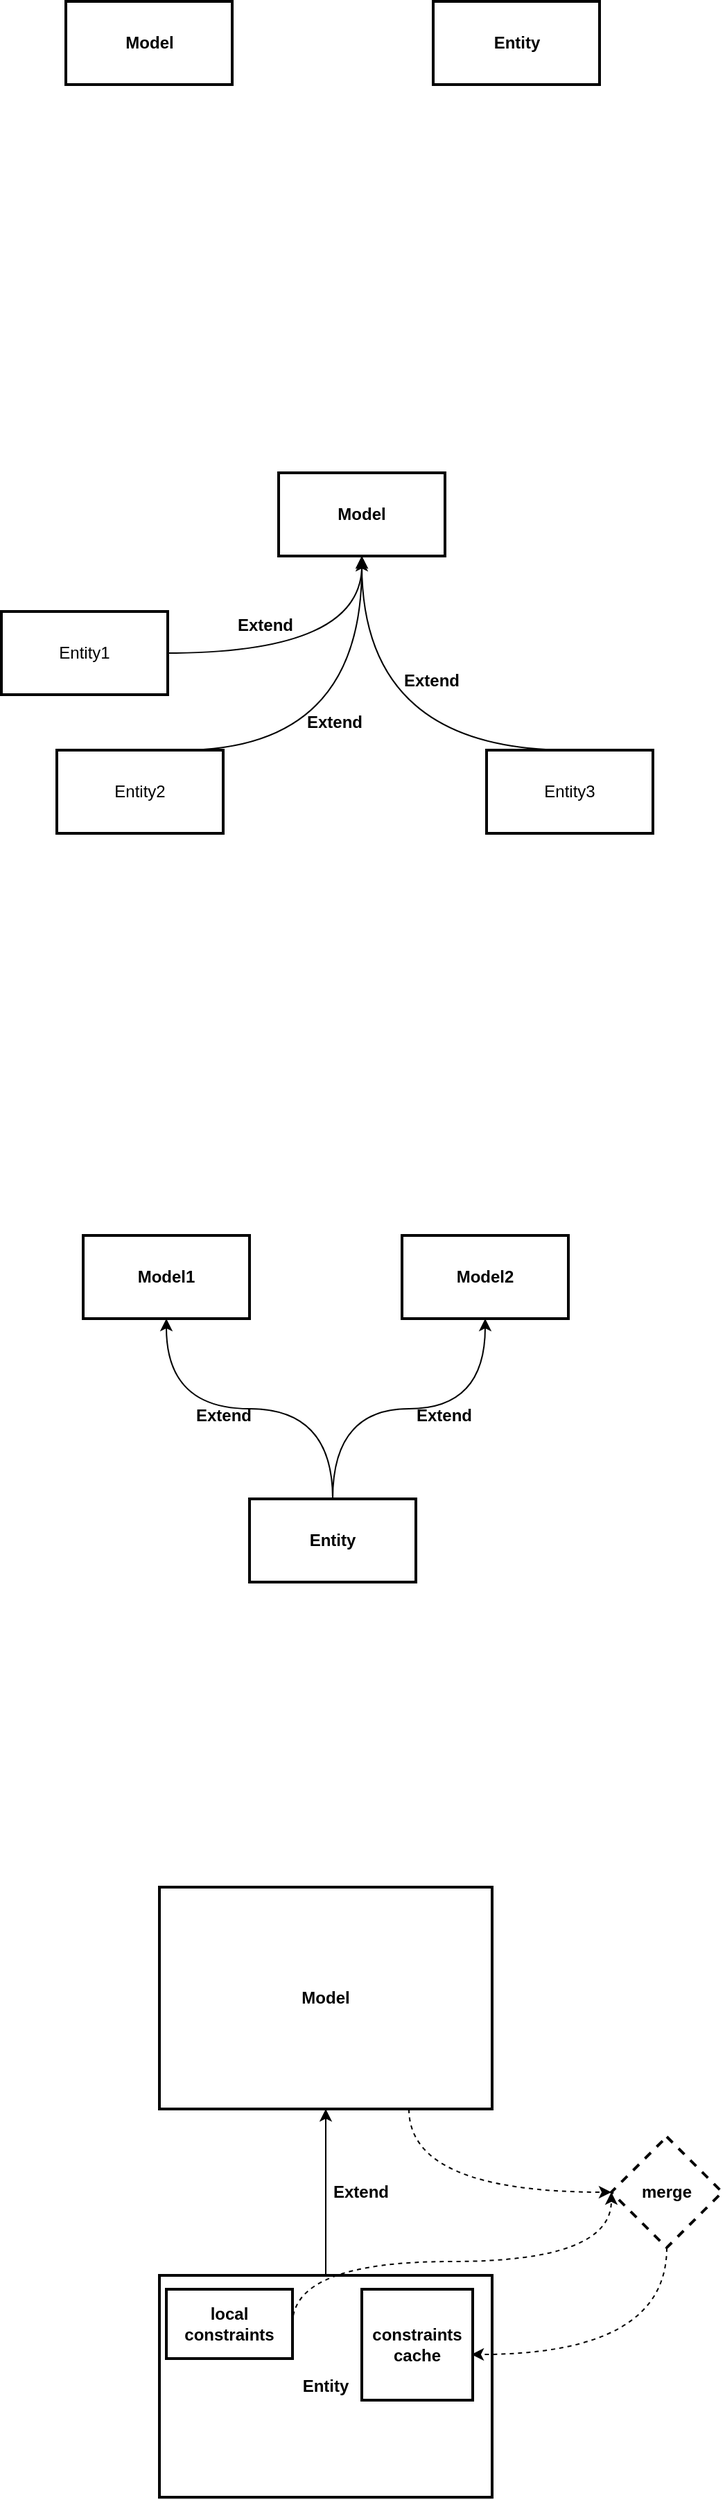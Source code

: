 <mxfile>
    <diagram id="UmKbMbnZJNX0gfWW6r5y" name="Page-1">
        <mxGraphModel dx="1204" dy="1682" grid="1" gridSize="10" guides="1" tooltips="1" connect="1" arrows="1" fold="1" page="1" pageScale="1" pageWidth="827" pageHeight="1169" background="#ffffff" math="0" shadow="0">
            <root>
                <mxCell id="0"/>
                <mxCell id="1" parent="0"/>
                <mxCell id="2" value="&lt;font color=&quot;#000000&quot;&gt;&lt;b&gt;Model&lt;/b&gt;&lt;/font&gt;" style="rounded=0;whiteSpace=wrap;html=1;fillColor=#FFFFFF;strokeWidth=2;strokeColor=#000000;" vertex="1" parent="1">
                    <mxGeometry x="380" y="180" width="120" height="60" as="geometry"/>
                </mxCell>
                <mxCell id="9" style="edgeStyle=orthogonalEdgeStyle;curved=1;rounded=0;orthogonalLoop=1;jettySize=auto;html=1;exitX=0.75;exitY=0;exitDx=0;exitDy=0;strokeColor=#000000;" edge="1" parent="1" source="3">
                    <mxGeometry relative="1" as="geometry">
                        <mxPoint x="440" y="242" as="targetPoint"/>
                        <Array as="points">
                            <mxPoint x="440" y="380"/>
                        </Array>
                    </mxGeometry>
                </mxCell>
                <mxCell id="3" value="&lt;span style=&quot;color: rgb(0 , 0 , 0)&quot;&gt;Entity2&lt;/span&gt;" style="rounded=0;whiteSpace=wrap;html=1;fillColor=#FFFFFF;strokeWidth=2;strokeColor=#000000;" vertex="1" parent="1">
                    <mxGeometry x="220" y="380" width="120" height="60" as="geometry"/>
                </mxCell>
                <mxCell id="10" style="edgeStyle=orthogonalEdgeStyle;curved=1;rounded=0;orthogonalLoop=1;jettySize=auto;html=1;exitX=0.5;exitY=0;exitDx=0;exitDy=0;entryX=0.5;entryY=1;entryDx=0;entryDy=0;strokeColor=#000000;" edge="1" parent="1" source="4" target="2">
                    <mxGeometry relative="1" as="geometry">
                        <Array as="points">
                            <mxPoint x="440" y="380"/>
                        </Array>
                    </mxGeometry>
                </mxCell>
                <mxCell id="4" value="&lt;span style=&quot;color: rgb(0 , 0 , 0)&quot;&gt;Entity3&lt;/span&gt;" style="rounded=0;whiteSpace=wrap;html=1;fillColor=#FFFFFF;strokeWidth=2;strokeColor=#000000;" vertex="1" parent="1">
                    <mxGeometry x="530" y="380" width="120" height="60" as="geometry"/>
                </mxCell>
                <mxCell id="8" style="edgeStyle=orthogonalEdgeStyle;curved=1;rounded=0;orthogonalLoop=1;jettySize=auto;html=1;exitX=1;exitY=0.5;exitDx=0;exitDy=0;strokeColor=#000000;" edge="1" parent="1" source="5">
                    <mxGeometry relative="1" as="geometry">
                        <mxPoint x="440" y="240" as="targetPoint"/>
                    </mxGeometry>
                </mxCell>
                <mxCell id="5" value="&lt;font color=&quot;#000000&quot;&gt;Entity1&lt;/font&gt;" style="rounded=0;whiteSpace=wrap;html=1;fillColor=#FFFFFF;strokeWidth=2;strokeColor=#000000;" vertex="1" parent="1">
                    <mxGeometry x="180" y="280" width="120" height="60" as="geometry"/>
                </mxCell>
                <mxCell id="11" value="&lt;b&gt;&lt;font color=&quot;#000000&quot;&gt;Extend&lt;/font&gt;&lt;/b&gt;" style="text;html=1;align=center;verticalAlign=middle;resizable=0;points=[];autosize=1;strokeColor=none;" vertex="1" parent="1">
                    <mxGeometry x="460" y="320" width="60" height="20" as="geometry"/>
                </mxCell>
                <mxCell id="12" value="&lt;b&gt;&lt;font color=&quot;#000000&quot;&gt;Extend&lt;/font&gt;&lt;/b&gt;" style="text;html=1;align=center;verticalAlign=middle;resizable=0;points=[];autosize=1;strokeColor=none;" vertex="1" parent="1">
                    <mxGeometry x="390" y="350" width="60" height="20" as="geometry"/>
                </mxCell>
                <mxCell id="13" value="&lt;b&gt;&lt;font color=&quot;#000000&quot;&gt;Extend&lt;/font&gt;&lt;/b&gt;" style="text;html=1;align=center;verticalAlign=middle;resizable=0;points=[];autosize=1;strokeColor=none;" vertex="1" parent="1">
                    <mxGeometry x="340" y="280" width="60" height="20" as="geometry"/>
                </mxCell>
                <mxCell id="17" style="edgeStyle=orthogonalEdgeStyle;curved=1;rounded=0;orthogonalLoop=1;jettySize=auto;html=1;exitX=0.5;exitY=0;exitDx=0;exitDy=0;entryX=0.5;entryY=1;entryDx=0;entryDy=0;strokeColor=#000000;" edge="1" parent="1" source="14" target="16">
                    <mxGeometry relative="1" as="geometry"/>
                </mxCell>
                <mxCell id="18" style="edgeStyle=orthogonalEdgeStyle;curved=1;rounded=0;orthogonalLoop=1;jettySize=auto;html=1;exitX=0.5;exitY=0;exitDx=0;exitDy=0;entryX=0.5;entryY=1;entryDx=0;entryDy=0;strokeColor=#000000;" edge="1" parent="1" source="14" target="15">
                    <mxGeometry relative="1" as="geometry"/>
                </mxCell>
                <mxCell id="14" value="&lt;font color=&quot;#000000&quot;&gt;&lt;b&gt;Entity&lt;/b&gt;&lt;/font&gt;" style="rounded=0;whiteSpace=wrap;html=1;fillColor=#FFFFFF;strokeWidth=2;strokeColor=#000000;" vertex="1" parent="1">
                    <mxGeometry x="359" y="920" width="120" height="60" as="geometry"/>
                </mxCell>
                <mxCell id="15" value="&lt;font color=&quot;#000000&quot;&gt;&lt;b&gt;Model2&lt;/b&gt;&lt;/font&gt;" style="rounded=0;whiteSpace=wrap;html=1;fillColor=#FFFFFF;strokeWidth=2;strokeColor=#000000;" vertex="1" parent="1">
                    <mxGeometry x="469" y="730" width="120" height="60" as="geometry"/>
                </mxCell>
                <mxCell id="16" value="&lt;font color=&quot;#000000&quot;&gt;&lt;b&gt;Model1&lt;/b&gt;&lt;/font&gt;" style="rounded=0;whiteSpace=wrap;html=1;fillColor=#FFFFFF;strokeWidth=2;strokeColor=#000000;" vertex="1" parent="1">
                    <mxGeometry x="239" y="730" width="120" height="60" as="geometry"/>
                </mxCell>
                <mxCell id="19" value="&lt;b&gt;&lt;font color=&quot;#000000&quot;&gt;Extend&lt;/font&gt;&lt;/b&gt;" style="text;html=1;align=center;verticalAlign=middle;resizable=0;points=[];autosize=1;strokeColor=none;" vertex="1" parent="1">
                    <mxGeometry x="469" y="850" width="60" height="20" as="geometry"/>
                </mxCell>
                <mxCell id="20" value="&lt;b&gt;&lt;font color=&quot;#000000&quot;&gt;Extend&lt;/font&gt;&lt;/b&gt;" style="text;html=1;align=center;verticalAlign=middle;resizable=0;points=[];autosize=1;strokeColor=none;" vertex="1" parent="1">
                    <mxGeometry x="310" y="850" width="60" height="20" as="geometry"/>
                </mxCell>
                <mxCell id="27" style="edgeStyle=orthogonalEdgeStyle;curved=1;rounded=0;orthogonalLoop=1;jettySize=auto;html=1;exitX=0.5;exitY=0;exitDx=0;exitDy=0;strokeColor=#000000;entryX=0.5;entryY=1;entryDx=0;entryDy=0;" edge="1" parent="1" source="21" target="26">
                    <mxGeometry relative="1" as="geometry">
                        <mxPoint x="414" y="1370" as="targetPoint"/>
                    </mxGeometry>
                </mxCell>
                <mxCell id="21" value="&lt;font color=&quot;#000000&quot;&gt;&lt;b&gt;Entity&lt;/b&gt;&lt;/font&gt;" style="rounded=0;whiteSpace=wrap;html=1;fillColor=#FFFFFF;strokeWidth=2;strokeColor=#000000;" vertex="1" parent="1">
                    <mxGeometry x="294" y="1480" width="240" height="160" as="geometry"/>
                </mxCell>
                <mxCell id="24" value="&lt;b&gt;&lt;font color=&quot;#000000&quot;&gt;Extend&lt;/font&gt;&lt;/b&gt;" style="text;html=1;align=center;verticalAlign=middle;resizable=0;points=[];autosize=1;strokeColor=none;" vertex="1" parent="1">
                    <mxGeometry x="409" y="1410" width="60" height="20" as="geometry"/>
                </mxCell>
                <mxCell id="34" style="edgeStyle=orthogonalEdgeStyle;curved=1;rounded=0;orthogonalLoop=1;jettySize=auto;html=1;exitX=0.75;exitY=1;exitDx=0;exitDy=0;entryX=0;entryY=0.5;entryDx=0;entryDy=0;dashed=1;strokeColor=#000000;" edge="1" parent="1" source="26" target="33">
                    <mxGeometry relative="1" as="geometry"/>
                </mxCell>
                <mxCell id="26" value="&lt;font color=&quot;#000000&quot;&gt;&lt;b&gt;Model&lt;/b&gt;&lt;/font&gt;" style="rounded=0;whiteSpace=wrap;html=1;fillColor=#FFFFFF;strokeWidth=2;strokeColor=#000000;" vertex="1" parent="1">
                    <mxGeometry x="294" y="1200" width="240" height="160" as="geometry"/>
                </mxCell>
                <mxCell id="35" style="edgeStyle=orthogonalEdgeStyle;curved=1;rounded=0;orthogonalLoop=1;jettySize=auto;html=1;exitX=1;exitY=0.5;exitDx=0;exitDy=0;dashed=1;strokeColor=#000000;" edge="1" parent="1" source="28">
                    <mxGeometry relative="1" as="geometry">
                        <mxPoint x="620" y="1420" as="targetPoint"/>
                        <Array as="points">
                            <mxPoint x="390" y="1470"/>
                            <mxPoint x="620" y="1470"/>
                        </Array>
                    </mxGeometry>
                </mxCell>
                <mxCell id="28" value="&lt;b&gt;&lt;font color=&quot;#000000&quot;&gt;local&lt;br&gt;constraints&lt;/font&gt;&lt;/b&gt;" style="rounded=0;whiteSpace=wrap;html=1;strokeColor=#000000;strokeWidth=2;fillColor=#FFFFFF;" vertex="1" parent="1">
                    <mxGeometry x="299" y="1490" width="91" height="50" as="geometry"/>
                </mxCell>
                <mxCell id="30" value="&lt;b&gt;&lt;font color=&quot;#000000&quot;&gt;constraints&lt;br&gt;cache&lt;br&gt;&lt;/font&gt;&lt;/b&gt;" style="whiteSpace=wrap;html=1;aspect=fixed;strokeColor=#000000;strokeWidth=2;fillColor=#FFFFFF;" vertex="1" parent="1">
                    <mxGeometry x="440" y="1490" width="80" height="80" as="geometry"/>
                </mxCell>
                <mxCell id="36" style="edgeStyle=orthogonalEdgeStyle;curved=1;rounded=0;orthogonalLoop=1;jettySize=auto;html=1;exitX=0.5;exitY=1;exitDx=0;exitDy=0;entryX=0.988;entryY=0.588;entryDx=0;entryDy=0;entryPerimeter=0;dashed=1;strokeColor=#000000;" edge="1" parent="1" source="33" target="30">
                    <mxGeometry relative="1" as="geometry"/>
                </mxCell>
                <mxCell id="33" value="&lt;b&gt;&lt;font color=&quot;#000000&quot;&gt;merge&lt;/font&gt;&lt;/b&gt;" style="rhombus;whiteSpace=wrap;html=1;strokeColor=#000000;strokeWidth=2;fillColor=#FFFFFF;dashed=1;" vertex="1" parent="1">
                    <mxGeometry x="620" y="1380" width="80" height="80" as="geometry"/>
                </mxCell>
                <mxCell id="37" value="&lt;font color=&quot;#000000&quot;&gt;&lt;b&gt;Model&lt;/b&gt;&lt;/font&gt;" style="rounded=0;whiteSpace=wrap;html=1;fillColor=#FFFFFF;strokeWidth=2;strokeColor=#000000;" vertex="1" parent="1">
                    <mxGeometry x="226.5" y="-160" width="120" height="60" as="geometry"/>
                </mxCell>
                <mxCell id="38" value="&lt;font color=&quot;#000000&quot;&gt;&lt;b&gt;Entity&lt;/b&gt;&lt;/font&gt;" style="rounded=0;whiteSpace=wrap;html=1;fillColor=#FFFFFF;strokeWidth=2;strokeColor=#000000;" vertex="1" parent="1">
                    <mxGeometry x="491.5" y="-160" width="120" height="60" as="geometry"/>
                </mxCell>
            </root>
        </mxGraphModel>
    </diagram>
</mxfile>